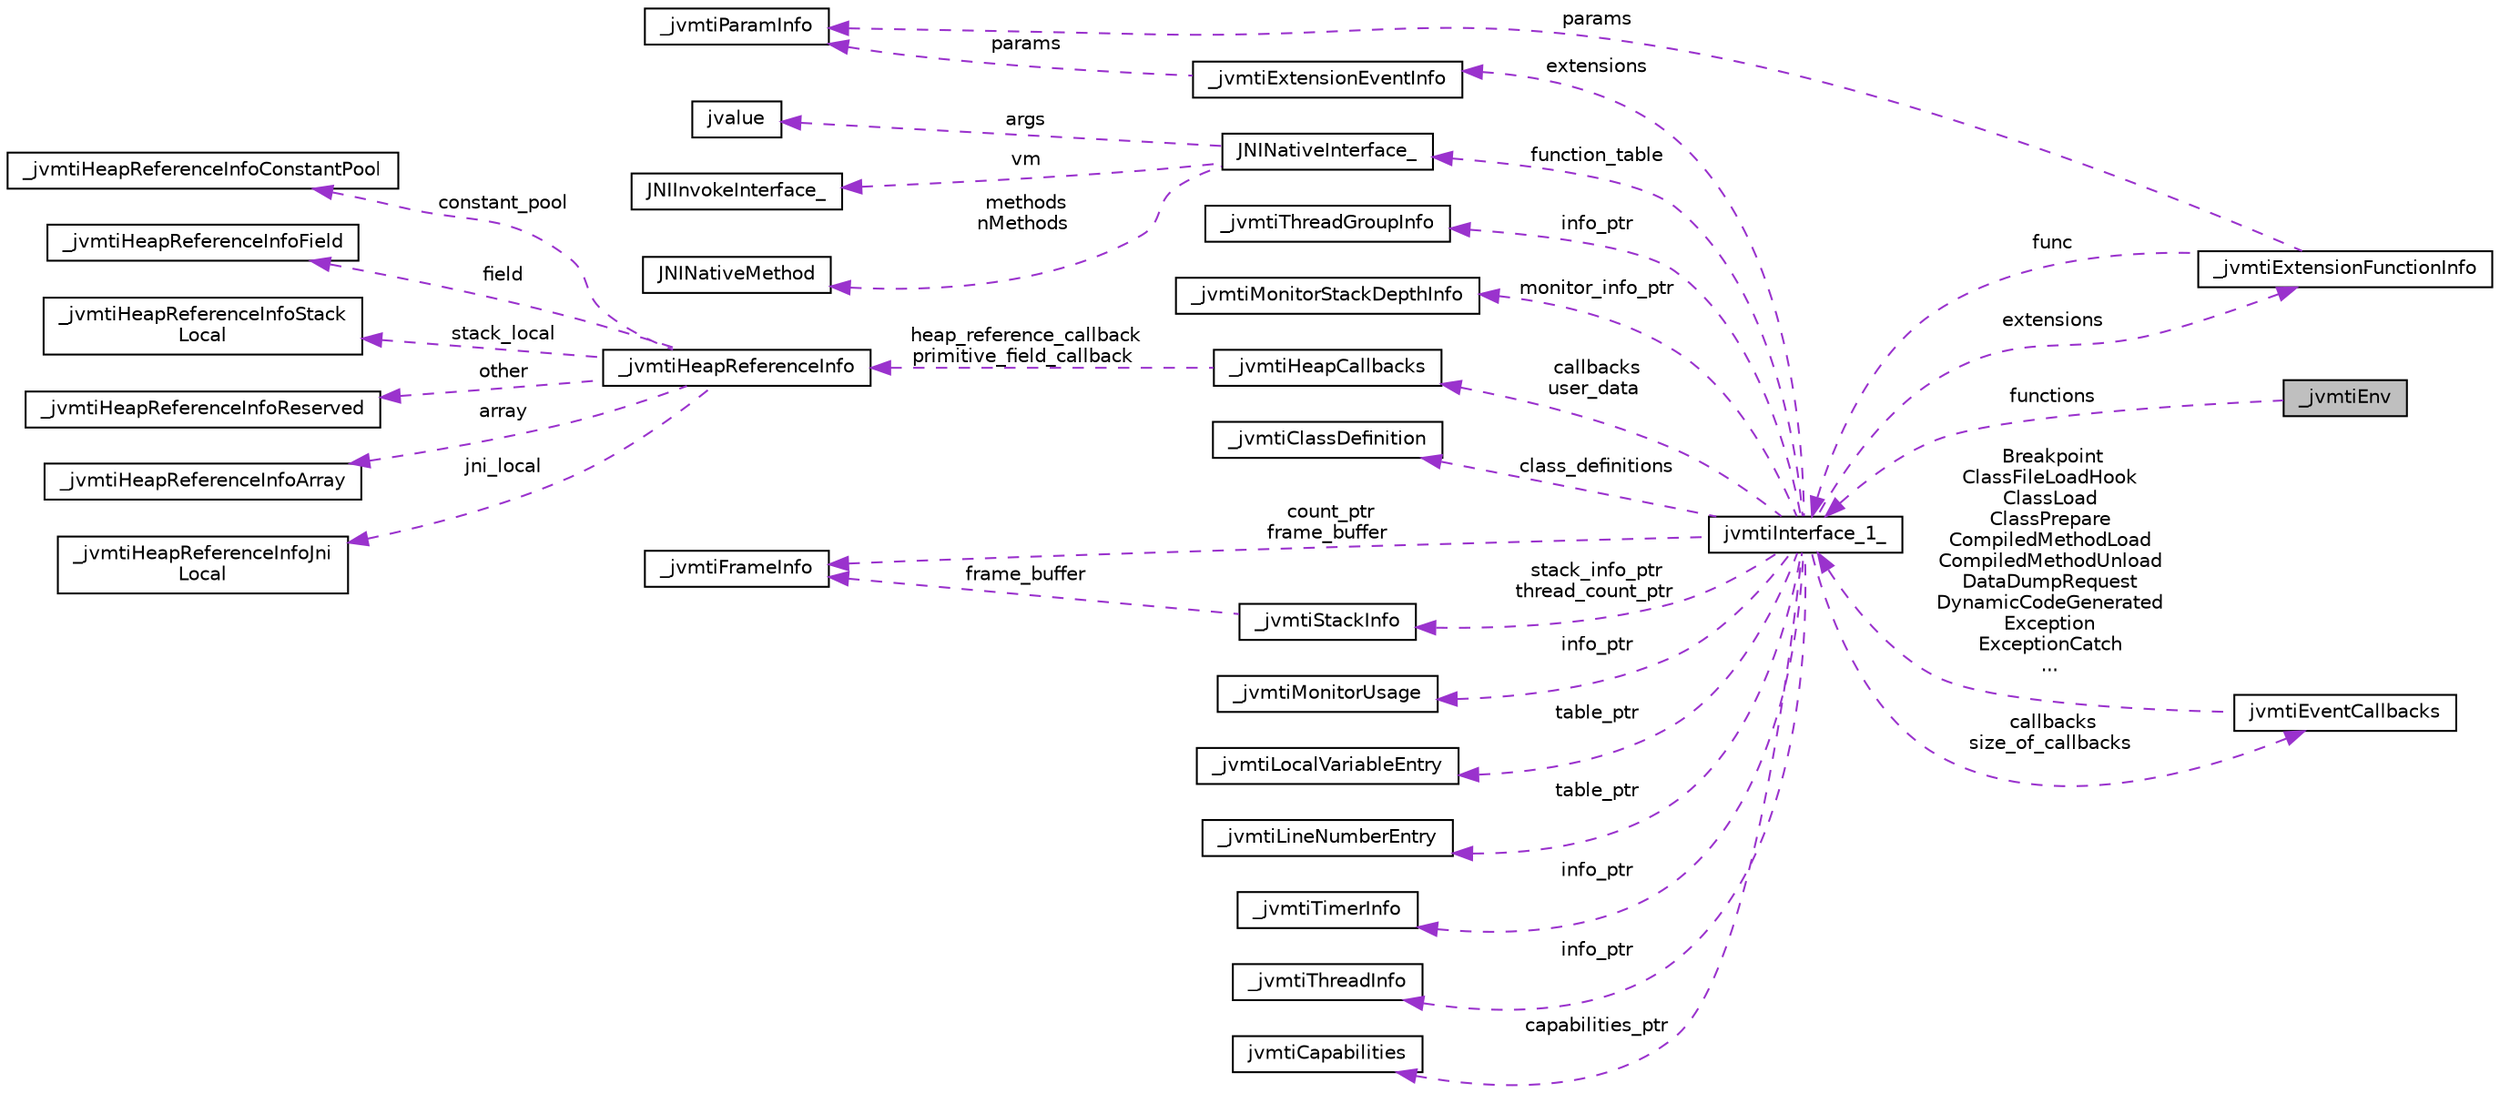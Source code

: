 digraph "_jvmtiEnv"
{
 // LATEX_PDF_SIZE
  edge [fontname="Helvetica",fontsize="10",labelfontname="Helvetica",labelfontsize="10"];
  node [fontname="Helvetica",fontsize="10",shape=record];
  rankdir="LR";
  Node1 [label="_jvmtiEnv",height=0.2,width=0.4,color="black", fillcolor="grey75", style="filled", fontcolor="black",tooltip=" "];
  Node2 -> Node1 [dir="back",color="darkorchid3",fontsize="10",style="dashed",label=" functions" ,fontname="Helvetica"];
  Node2 [label="jvmtiInterface_1_",height=0.2,width=0.4,color="black", fillcolor="white", style="filled",URL="$structjvmti_interface__1__.html",tooltip=" "];
  Node3 -> Node2 [dir="back",color="darkorchid3",fontsize="10",style="dashed",label=" function_table" ,fontname="Helvetica"];
  Node3 [label="JNINativeInterface_",height=0.2,width=0.4,color="black", fillcolor="white", style="filled",URL="$struct_j_n_i_native_interface__.html",tooltip=" "];
  Node4 -> Node3 [dir="back",color="darkorchid3",fontsize="10",style="dashed",label=" args" ,fontname="Helvetica"];
  Node4 [label="jvalue",height=0.2,width=0.4,color="black", fillcolor="white", style="filled",URL="$unionjvalue.html",tooltip=" "];
  Node5 -> Node3 [dir="back",color="darkorchid3",fontsize="10",style="dashed",label=" vm" ,fontname="Helvetica"];
  Node5 [label="JNIInvokeInterface_",height=0.2,width=0.4,color="black", fillcolor="white", style="filled",URL="$struct_j_n_i_invoke_interface__.html",tooltip=" "];
  Node6 -> Node3 [dir="back",color="darkorchid3",fontsize="10",style="dashed",label=" methods\nnMethods" ,fontname="Helvetica"];
  Node6 [label="JNINativeMethod",height=0.2,width=0.4,color="black", fillcolor="white", style="filled",URL="$struct_j_n_i_native_method.html",tooltip=" "];
  Node7 -> Node2 [dir="back",color="darkorchid3",fontsize="10",style="dashed",label=" info_ptr" ,fontname="Helvetica"];
  Node7 [label="_jvmtiThreadGroupInfo",height=0.2,width=0.4,color="black", fillcolor="white", style="filled",URL="$struct__jvmti_thread_group_info.html",tooltip=" "];
  Node8 -> Node2 [dir="back",color="darkorchid3",fontsize="10",style="dashed",label=" callbacks\nsize_of_callbacks" ,fontname="Helvetica"];
  Node8 [label="jvmtiEventCallbacks",height=0.2,width=0.4,color="black", fillcolor="white", style="filled",URL="$structjvmti_event_callbacks.html",tooltip=" "];
  Node2 -> Node8 [dir="back",color="darkorchid3",fontsize="10",style="dashed",label=" Breakpoint\nClassFileLoadHook\nClassLoad\nClassPrepare\nCompiledMethodLoad\nCompiledMethodUnload\nDataDumpRequest\nDynamicCodeGenerated\nException\nExceptionCatch\n..." ,fontname="Helvetica"];
  Node9 -> Node2 [dir="back",color="darkorchid3",fontsize="10",style="dashed",label=" monitor_info_ptr" ,fontname="Helvetica"];
  Node9 [label="_jvmtiMonitorStackDepthInfo",height=0.2,width=0.4,color="black", fillcolor="white", style="filled",URL="$struct__jvmti_monitor_stack_depth_info.html",tooltip=" "];
  Node10 -> Node2 [dir="back",color="darkorchid3",fontsize="10",style="dashed",label=" extensions" ,fontname="Helvetica"];
  Node10 [label="_jvmtiExtensionFunctionInfo",height=0.2,width=0.4,color="black", fillcolor="white", style="filled",URL="$struct__jvmti_extension_function_info.html",tooltip=" "];
  Node11 -> Node10 [dir="back",color="darkorchid3",fontsize="10",style="dashed",label=" params" ,fontname="Helvetica"];
  Node11 [label="_jvmtiParamInfo",height=0.2,width=0.4,color="black", fillcolor="white", style="filled",URL="$struct__jvmti_param_info.html",tooltip=" "];
  Node2 -> Node10 [dir="back",color="darkorchid3",fontsize="10",style="dashed",label=" func" ,fontname="Helvetica"];
  Node12 -> Node2 [dir="back",color="darkorchid3",fontsize="10",style="dashed",label=" callbacks\nuser_data" ,fontname="Helvetica"];
  Node12 [label="_jvmtiHeapCallbacks",height=0.2,width=0.4,color="black", fillcolor="white", style="filled",URL="$struct__jvmti_heap_callbacks.html",tooltip=" "];
  Node13 -> Node12 [dir="back",color="darkorchid3",fontsize="10",style="dashed",label=" heap_reference_callback\nprimitive_field_callback" ,fontname="Helvetica"];
  Node13 [label="_jvmtiHeapReferenceInfo",height=0.2,width=0.4,color="black", fillcolor="white", style="filled",URL="$union__jvmti_heap_reference_info.html",tooltip=" "];
  Node14 -> Node13 [dir="back",color="darkorchid3",fontsize="10",style="dashed",label=" constant_pool" ,fontname="Helvetica"];
  Node14 [label="_jvmtiHeapReferenceInfoConstantPool",height=0.2,width=0.4,color="black", fillcolor="white", style="filled",URL="$struct__jvmti_heap_reference_info_constant_pool.html",tooltip=" "];
  Node15 -> Node13 [dir="back",color="darkorchid3",fontsize="10",style="dashed",label=" field" ,fontname="Helvetica"];
  Node15 [label="_jvmtiHeapReferenceInfoField",height=0.2,width=0.4,color="black", fillcolor="white", style="filled",URL="$struct__jvmti_heap_reference_info_field.html",tooltip=" "];
  Node16 -> Node13 [dir="back",color="darkorchid3",fontsize="10",style="dashed",label=" stack_local" ,fontname="Helvetica"];
  Node16 [label="_jvmtiHeapReferenceInfoStack\lLocal",height=0.2,width=0.4,color="black", fillcolor="white", style="filled",URL="$struct__jvmti_heap_reference_info_stack_local.html",tooltip=" "];
  Node17 -> Node13 [dir="back",color="darkorchid3",fontsize="10",style="dashed",label=" other" ,fontname="Helvetica"];
  Node17 [label="_jvmtiHeapReferenceInfoReserved",height=0.2,width=0.4,color="black", fillcolor="white", style="filled",URL="$struct__jvmti_heap_reference_info_reserved.html",tooltip=" "];
  Node18 -> Node13 [dir="back",color="darkorchid3",fontsize="10",style="dashed",label=" array" ,fontname="Helvetica"];
  Node18 [label="_jvmtiHeapReferenceInfoArray",height=0.2,width=0.4,color="black", fillcolor="white", style="filled",URL="$struct__jvmti_heap_reference_info_array.html",tooltip=" "];
  Node19 -> Node13 [dir="back",color="darkorchid3",fontsize="10",style="dashed",label=" jni_local" ,fontname="Helvetica"];
  Node19 [label="_jvmtiHeapReferenceInfoJni\lLocal",height=0.2,width=0.4,color="black", fillcolor="white", style="filled",URL="$struct__jvmti_heap_reference_info_jni_local.html",tooltip=" "];
  Node20 -> Node2 [dir="back",color="darkorchid3",fontsize="10",style="dashed",label=" class_definitions" ,fontname="Helvetica"];
  Node20 [label="_jvmtiClassDefinition",height=0.2,width=0.4,color="black", fillcolor="white", style="filled",URL="$struct__jvmti_class_definition.html",tooltip=" "];
  Node21 -> Node2 [dir="back",color="darkorchid3",fontsize="10",style="dashed",label=" count_ptr\nframe_buffer" ,fontname="Helvetica"];
  Node21 [label="_jvmtiFrameInfo",height=0.2,width=0.4,color="black", fillcolor="white", style="filled",URL="$struct__jvmti_frame_info.html",tooltip=" "];
  Node22 -> Node2 [dir="back",color="darkorchid3",fontsize="10",style="dashed",label=" stack_info_ptr\nthread_count_ptr" ,fontname="Helvetica"];
  Node22 [label="_jvmtiStackInfo",height=0.2,width=0.4,color="black", fillcolor="white", style="filled",URL="$struct__jvmti_stack_info.html",tooltip=" "];
  Node21 -> Node22 [dir="back",color="darkorchid3",fontsize="10",style="dashed",label=" frame_buffer" ,fontname="Helvetica"];
  Node23 -> Node2 [dir="back",color="darkorchid3",fontsize="10",style="dashed",label=" info_ptr" ,fontname="Helvetica"];
  Node23 [label="_jvmtiMonitorUsage",height=0.2,width=0.4,color="black", fillcolor="white", style="filled",URL="$struct__jvmti_monitor_usage.html",tooltip=" "];
  Node24 -> Node2 [dir="back",color="darkorchid3",fontsize="10",style="dashed",label=" extensions" ,fontname="Helvetica"];
  Node24 [label="_jvmtiExtensionEventInfo",height=0.2,width=0.4,color="black", fillcolor="white", style="filled",URL="$struct__jvmti_extension_event_info.html",tooltip=" "];
  Node11 -> Node24 [dir="back",color="darkorchid3",fontsize="10",style="dashed",label=" params" ,fontname="Helvetica"];
  Node25 -> Node2 [dir="back",color="darkorchid3",fontsize="10",style="dashed",label=" table_ptr" ,fontname="Helvetica"];
  Node25 [label="_jvmtiLocalVariableEntry",height=0.2,width=0.4,color="black", fillcolor="white", style="filled",URL="$struct__jvmti_local_variable_entry.html",tooltip=" "];
  Node26 -> Node2 [dir="back",color="darkorchid3",fontsize="10",style="dashed",label=" table_ptr" ,fontname="Helvetica"];
  Node26 [label="_jvmtiLineNumberEntry",height=0.2,width=0.4,color="black", fillcolor="white", style="filled",URL="$struct__jvmti_line_number_entry.html",tooltip=" "];
  Node27 -> Node2 [dir="back",color="darkorchid3",fontsize="10",style="dashed",label=" info_ptr" ,fontname="Helvetica"];
  Node27 [label="_jvmtiTimerInfo",height=0.2,width=0.4,color="black", fillcolor="white", style="filled",URL="$struct__jvmti_timer_info.html",tooltip=" "];
  Node28 -> Node2 [dir="back",color="darkorchid3",fontsize="10",style="dashed",label=" info_ptr" ,fontname="Helvetica"];
  Node28 [label="_jvmtiThreadInfo",height=0.2,width=0.4,color="black", fillcolor="white", style="filled",URL="$struct__jvmti_thread_info.html",tooltip=" "];
  Node29 -> Node2 [dir="back",color="darkorchid3",fontsize="10",style="dashed",label=" capabilities_ptr" ,fontname="Helvetica"];
  Node29 [label="jvmtiCapabilities",height=0.2,width=0.4,color="black", fillcolor="white", style="filled",URL="$structjvmti_capabilities.html",tooltip=" "];
}
